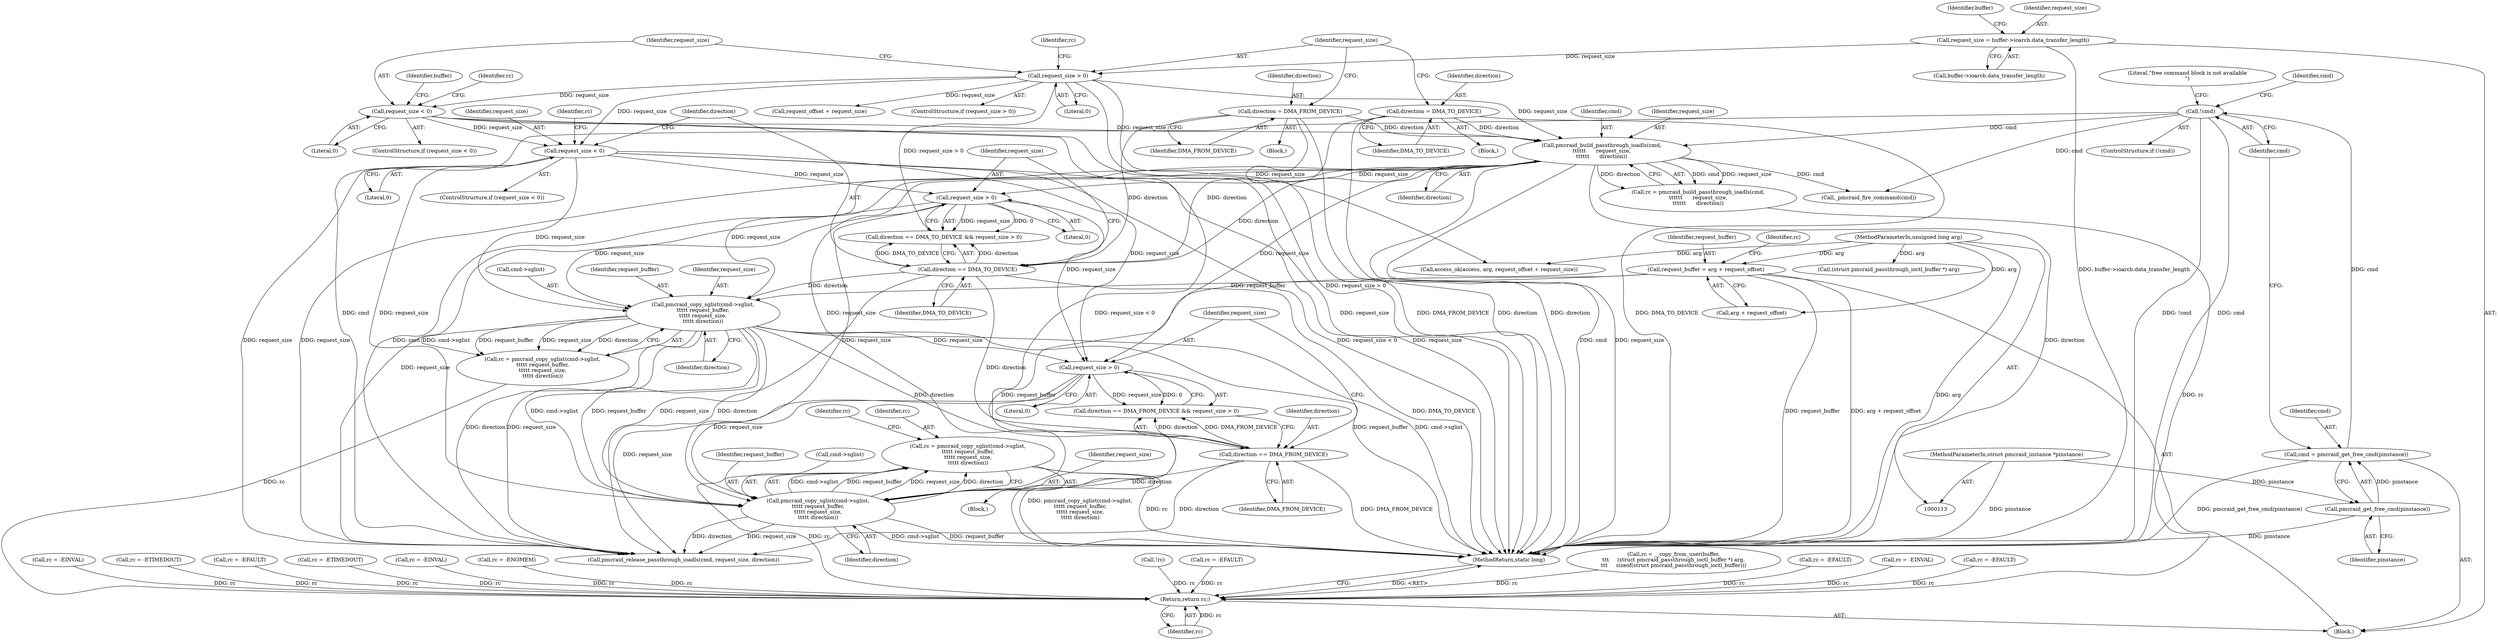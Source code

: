 digraph "0_linux_b5b515445f4f5a905c5dd27e6e682868ccd6c09d@API" {
"1000725" [label="(Call,rc = pmcraid_copy_sglist(cmd->sglist,\n\t\t\t\t\t request_buffer,\n\t\t\t\t\t request_size,\n\t\t\t\t\t direction))"];
"1000727" [label="(Call,pmcraid_copy_sglist(cmd->sglist,\n\t\t\t\t\t request_buffer,\n\t\t\t\t\t request_size,\n\t\t\t\t\t direction))"];
"1000488" [label="(Call,pmcraid_copy_sglist(cmd->sglist,\n\t\t\t\t\t request_buffer,\n\t\t\t\t\t request_size,\n\t\t\t\t\t direction))"];
"1000197" [label="(Call,request_buffer = arg + request_offset)"];
"1000117" [label="(MethodParameterIn,unsigned long arg)"];
"1000482" [label="(Call,request_size > 0)"];
"1000468" [label="(Call,request_size < 0)"];
"1000275" [label="(Call,request_size < 0)"];
"1000252" [label="(Call,request_size > 0)"];
"1000221" [label="(Call,request_size = buffer->ioarcb.data_transfer_length)"];
"1000456" [label="(Call,pmcraid_build_passthrough_ioadls(cmd,\n\t\t\t\t\t\t      request_size,\n\t\t\t\t\t\t      direction))"];
"1000303" [label="(Call,!cmd)"];
"1000298" [label="(Call,cmd = pmcraid_get_free_cmd(pinstance))"];
"1000300" [label="(Call,pmcraid_get_free_cmd(pinstance))"];
"1000114" [label="(MethodParameterIn,struct pmcraid_instance *pinstance)"];
"1000240" [label="(Call,direction = DMA_TO_DEVICE)"];
"1000248" [label="(Call,direction = DMA_FROM_DEVICE)"];
"1000479" [label="(Call,direction == DMA_TO_DEVICE)"];
"1000721" [label="(Call,request_size > 0)"];
"1000718" [label="(Call,direction == DMA_FROM_DEVICE)"];
"1000753" [label="(Return,return rc;)"];
"1000118" [label="(Block,)"];
"1000478" [label="(Call,direction == DMA_TO_DEVICE && request_size > 0)"];
"1000469" [label="(Identifier,request_size)"];
"1000257" [label="(Identifier,rc)"];
"1000198" [label="(Identifier,request_buffer)"];
"1000304" [label="(Identifier,cmd)"];
"1000261" [label="(Call,request_offset + request_size)"];
"1000265" [label="(Call,!rc)"];
"1000248" [label="(Call,direction = DMA_FROM_DEVICE)"];
"1000299" [label="(Identifier,cmd)"];
"1000726" [label="(Identifier,rc)"];
"1000206" [label="(Call,(struct pmcraid_passthrough_ioctl_buffer *) arg)"];
"1000479" [label="(Call,direction == DMA_TO_DEVICE)"];
"1000739" [label="(Call,rc = -EFAULT)"];
"1000258" [label="(Call,access_ok(access, arg, request_offset + request_size))"];
"1000244" [label="(Block,)"];
"1000251" [label="(ControlStructure,if (request_size > 0))"];
"1000202" [label="(Call,rc = __copy_from_user(buffer,\n\t\t\t     (struct pmcraid_passthrough_ioctl_buffer *) arg,\n\t\t\t     sizeof(struct pmcraid_passthrough_ioctl_buffer)))"];
"1000315" [label="(Identifier,cmd)"];
"1000216" [label="(Call,rc = -EFAULT)"];
"1000723" [label="(Literal,0)"];
"1000481" [label="(Identifier,DMA_TO_DEVICE)"];
"1000293" [label="(Call,rc = -EINVAL)"];
"1000755" [label="(MethodReturn,static long)"];
"1000486" [label="(Call,rc = pmcraid_copy_sglist(cmd->sglist,\n\t\t\t\t\t request_buffer,\n\t\t\t\t\t request_size,\n\t\t\t\t\t direction))"];
"1000456" [label="(Call,pmcraid_build_passthrough_ioadls(cmd,\n\t\t\t\t\t\t      request_size,\n\t\t\t\t\t\t      direction))"];
"1000754" [label="(Identifier,rc)"];
"1000277" [label="(Literal,0)"];
"1000199" [label="(Call,arg + request_offset)"];
"1000459" [label="(Identifier,direction)"];
"1000467" [label="(ControlStructure,if (request_size < 0))"];
"1000242" [label="(Identifier,DMA_TO_DEVICE)"];
"1000711" [label="(Call,rc = -EFAULT)"];
"1000727" [label="(Call,pmcraid_copy_sglist(cmd->sglist,\n\t\t\t\t\t request_buffer,\n\t\t\t\t\t request_size,\n\t\t\t\t\t direction))"];
"1000721" [label="(Call,request_size > 0)"];
"1000249" [label="(Identifier,direction)"];
"1000492" [label="(Identifier,request_buffer)"];
"1000718" [label="(Call,direction == DMA_FROM_DEVICE)"];
"1000493" [label="(Identifier,request_size)"];
"1000552" [label="(Call,_pmcraid_fire_command(cmd))"];
"1000720" [label="(Identifier,DMA_FROM_DEVICE)"];
"1000302" [label="(ControlStructure,if (!cmd))"];
"1000488" [label="(Call,pmcraid_copy_sglist(cmd->sglist,\n\t\t\t\t\t request_buffer,\n\t\t\t\t\t request_size,\n\t\t\t\t\t direction))"];
"1000253" [label="(Identifier,request_size)"];
"1000735" [label="(Identifier,rc)"];
"1000753" [label="(Return,return rc;)"];
"1000223" [label="(Call,buffer->ioarcb.data_transfer_length)"];
"1000468" [label="(Call,request_size < 0)"];
"1000303" [label="(Call,!cmd)"];
"1000722" [label="(Identifier,request_size)"];
"1000279" [label="(Call,rc = -EINVAL)"];
"1000671" [label="(Call,rc = -ETIMEDOUT)"];
"1000250" [label="(Identifier,DMA_FROM_DEVICE)"];
"1000280" [label="(Identifier,rc)"];
"1000241" [label="(Identifier,direction)"];
"1000454" [label="(Call,rc = pmcraid_build_passthrough_ioadls(cmd,\n\t\t\t\t\t\t      request_size,\n\t\t\t\t\t\t      direction))"];
"1000221" [label="(Call,request_size = buffer->ioarcb.data_transfer_length)"];
"1000240" [label="(Call,direction = DMA_TO_DEVICE)"];
"1000117" [label="(MethodParameterIn,unsigned long arg)"];
"1000288" [label="(Identifier,buffer)"];
"1000484" [label="(Literal,0)"];
"1000301" [label="(Identifier,pinstance)"];
"1000307" [label="(Literal,\"free command block is not available\n\")"];
"1000482" [label="(Call,request_size > 0)"];
"1000473" [label="(Identifier,rc)"];
"1000725" [label="(Call,rc = pmcraid_copy_sglist(cmd->sglist,\n\t\t\t\t\t request_buffer,\n\t\t\t\t\t request_size,\n\t\t\t\t\t direction))"];
"1000458" [label="(Identifier,request_size)"];
"1000268" [label="(Call,rc = -EFAULT)"];
"1000274" [label="(ControlStructure,if (request_size < 0))"];
"1000733" [label="(Identifier,direction)"];
"1000692" [label="(Call,rc = -ETIMEDOUT)"];
"1000232" [label="(Identifier,buffer)"];
"1000489" [label="(Call,cmd->sglist)"];
"1000197" [label="(Call,request_buffer = arg + request_offset)"];
"1000717" [label="(Call,direction == DMA_FROM_DEVICE && request_size > 0)"];
"1000275" [label="(Call,request_size < 0)"];
"1000494" [label="(Identifier,direction)"];
"1000203" [label="(Identifier,rc)"];
"1000254" [label="(Literal,0)"];
"1000236" [label="(Block,)"];
"1000483" [label="(Identifier,request_size)"];
"1000472" [label="(Call,rc = -EINVAL)"];
"1000300" [label="(Call,pmcraid_get_free_cmd(pinstance))"];
"1000114" [label="(MethodParameterIn,struct pmcraid_instance *pinstance)"];
"1000298" [label="(Call,cmd = pmcraid_get_free_cmd(pinstance))"];
"1000719" [label="(Identifier,direction)"];
"1000731" [label="(Identifier,request_buffer)"];
"1000457" [label="(Identifier,cmd)"];
"1000744" [label="(Call,pmcraid_release_passthrough_ioadls(cmd, request_size, direction))"];
"1000470" [label="(Literal,0)"];
"1000724" [label="(Block,)"];
"1000308" [label="(Call,rc = -ENOMEM)"];
"1000728" [label="(Call,cmd->sglist)"];
"1000252" [label="(Call,request_size > 0)"];
"1000480" [label="(Identifier,direction)"];
"1000276" [label="(Identifier,request_size)"];
"1000732" [label="(Identifier,request_size)"];
"1000222" [label="(Identifier,request_size)"];
"1000725" -> "1000724"  [label="AST: "];
"1000725" -> "1000727"  [label="CFG: "];
"1000726" -> "1000725"  [label="AST: "];
"1000727" -> "1000725"  [label="AST: "];
"1000735" -> "1000725"  [label="CFG: "];
"1000725" -> "1000755"  [label="DDG: pmcraid_copy_sglist(cmd->sglist,\n\t\t\t\t\t request_buffer,\n\t\t\t\t\t request_size,\n\t\t\t\t\t direction)"];
"1000725" -> "1000755"  [label="DDG: rc"];
"1000727" -> "1000725"  [label="DDG: cmd->sglist"];
"1000727" -> "1000725"  [label="DDG: request_buffer"];
"1000727" -> "1000725"  [label="DDG: request_size"];
"1000727" -> "1000725"  [label="DDG: direction"];
"1000725" -> "1000753"  [label="DDG: rc"];
"1000727" -> "1000733"  [label="CFG: "];
"1000728" -> "1000727"  [label="AST: "];
"1000731" -> "1000727"  [label="AST: "];
"1000732" -> "1000727"  [label="AST: "];
"1000733" -> "1000727"  [label="AST: "];
"1000727" -> "1000755"  [label="DDG: request_buffer"];
"1000727" -> "1000755"  [label="DDG: cmd->sglist"];
"1000488" -> "1000727"  [label="DDG: cmd->sglist"];
"1000488" -> "1000727"  [label="DDG: request_buffer"];
"1000488" -> "1000727"  [label="DDG: request_size"];
"1000197" -> "1000727"  [label="DDG: request_buffer"];
"1000482" -> "1000727"  [label="DDG: request_size"];
"1000468" -> "1000727"  [label="DDG: request_size"];
"1000456" -> "1000727"  [label="DDG: request_size"];
"1000721" -> "1000727"  [label="DDG: request_size"];
"1000718" -> "1000727"  [label="DDG: direction"];
"1000727" -> "1000744"  [label="DDG: request_size"];
"1000727" -> "1000744"  [label="DDG: direction"];
"1000488" -> "1000486"  [label="AST: "];
"1000488" -> "1000494"  [label="CFG: "];
"1000489" -> "1000488"  [label="AST: "];
"1000492" -> "1000488"  [label="AST: "];
"1000493" -> "1000488"  [label="AST: "];
"1000494" -> "1000488"  [label="AST: "];
"1000486" -> "1000488"  [label="CFG: "];
"1000488" -> "1000755"  [label="DDG: cmd->sglist"];
"1000488" -> "1000755"  [label="DDG: request_buffer"];
"1000488" -> "1000486"  [label="DDG: cmd->sglist"];
"1000488" -> "1000486"  [label="DDG: request_buffer"];
"1000488" -> "1000486"  [label="DDG: request_size"];
"1000488" -> "1000486"  [label="DDG: direction"];
"1000197" -> "1000488"  [label="DDG: request_buffer"];
"1000482" -> "1000488"  [label="DDG: request_size"];
"1000468" -> "1000488"  [label="DDG: request_size"];
"1000456" -> "1000488"  [label="DDG: request_size"];
"1000479" -> "1000488"  [label="DDG: direction"];
"1000488" -> "1000718"  [label="DDG: direction"];
"1000488" -> "1000721"  [label="DDG: request_size"];
"1000488" -> "1000744"  [label="DDG: request_size"];
"1000488" -> "1000744"  [label="DDG: direction"];
"1000197" -> "1000118"  [label="AST: "];
"1000197" -> "1000199"  [label="CFG: "];
"1000198" -> "1000197"  [label="AST: "];
"1000199" -> "1000197"  [label="AST: "];
"1000203" -> "1000197"  [label="CFG: "];
"1000197" -> "1000755"  [label="DDG: arg + request_offset"];
"1000197" -> "1000755"  [label="DDG: request_buffer"];
"1000117" -> "1000197"  [label="DDG: arg"];
"1000117" -> "1000113"  [label="AST: "];
"1000117" -> "1000755"  [label="DDG: arg"];
"1000117" -> "1000199"  [label="DDG: arg"];
"1000117" -> "1000206"  [label="DDG: arg"];
"1000117" -> "1000258"  [label="DDG: arg"];
"1000482" -> "1000478"  [label="AST: "];
"1000482" -> "1000484"  [label="CFG: "];
"1000483" -> "1000482"  [label="AST: "];
"1000484" -> "1000482"  [label="AST: "];
"1000478" -> "1000482"  [label="CFG: "];
"1000482" -> "1000478"  [label="DDG: request_size"];
"1000482" -> "1000478"  [label="DDG: 0"];
"1000468" -> "1000482"  [label="DDG: request_size"];
"1000456" -> "1000482"  [label="DDG: request_size"];
"1000482" -> "1000721"  [label="DDG: request_size"];
"1000482" -> "1000744"  [label="DDG: request_size"];
"1000468" -> "1000467"  [label="AST: "];
"1000468" -> "1000470"  [label="CFG: "];
"1000469" -> "1000468"  [label="AST: "];
"1000470" -> "1000468"  [label="AST: "];
"1000473" -> "1000468"  [label="CFG: "];
"1000480" -> "1000468"  [label="CFG: "];
"1000468" -> "1000755"  [label="DDG: request_size < 0"];
"1000468" -> "1000755"  [label="DDG: request_size"];
"1000275" -> "1000468"  [label="DDG: request_size"];
"1000252" -> "1000468"  [label="DDG: request_size"];
"1000468" -> "1000721"  [label="DDG: request_size"];
"1000468" -> "1000744"  [label="DDG: request_size"];
"1000275" -> "1000274"  [label="AST: "];
"1000275" -> "1000277"  [label="CFG: "];
"1000276" -> "1000275"  [label="AST: "];
"1000277" -> "1000275"  [label="AST: "];
"1000280" -> "1000275"  [label="CFG: "];
"1000288" -> "1000275"  [label="CFG: "];
"1000275" -> "1000755"  [label="DDG: request_size < 0"];
"1000275" -> "1000755"  [label="DDG: request_size"];
"1000252" -> "1000275"  [label="DDG: request_size"];
"1000275" -> "1000456"  [label="DDG: request_size"];
"1000252" -> "1000251"  [label="AST: "];
"1000252" -> "1000254"  [label="CFG: "];
"1000253" -> "1000252"  [label="AST: "];
"1000254" -> "1000252"  [label="AST: "];
"1000257" -> "1000252"  [label="CFG: "];
"1000276" -> "1000252"  [label="CFG: "];
"1000252" -> "1000755"  [label="DDG: request_size > 0"];
"1000221" -> "1000252"  [label="DDG: request_size"];
"1000252" -> "1000258"  [label="DDG: request_size"];
"1000252" -> "1000261"  [label="DDG: request_size"];
"1000252" -> "1000456"  [label="DDG: request_size"];
"1000252" -> "1000478"  [label="DDG: request_size > 0"];
"1000221" -> "1000118"  [label="AST: "];
"1000221" -> "1000223"  [label="CFG: "];
"1000222" -> "1000221"  [label="AST: "];
"1000223" -> "1000221"  [label="AST: "];
"1000232" -> "1000221"  [label="CFG: "];
"1000221" -> "1000755"  [label="DDG: buffer->ioarcb.data_transfer_length"];
"1000456" -> "1000454"  [label="AST: "];
"1000456" -> "1000459"  [label="CFG: "];
"1000457" -> "1000456"  [label="AST: "];
"1000458" -> "1000456"  [label="AST: "];
"1000459" -> "1000456"  [label="AST: "];
"1000454" -> "1000456"  [label="CFG: "];
"1000456" -> "1000755"  [label="DDG: direction"];
"1000456" -> "1000755"  [label="DDG: cmd"];
"1000456" -> "1000755"  [label="DDG: request_size"];
"1000456" -> "1000454"  [label="DDG: cmd"];
"1000456" -> "1000454"  [label="DDG: request_size"];
"1000456" -> "1000454"  [label="DDG: direction"];
"1000303" -> "1000456"  [label="DDG: cmd"];
"1000240" -> "1000456"  [label="DDG: direction"];
"1000248" -> "1000456"  [label="DDG: direction"];
"1000456" -> "1000479"  [label="DDG: direction"];
"1000456" -> "1000552"  [label="DDG: cmd"];
"1000456" -> "1000721"  [label="DDG: request_size"];
"1000456" -> "1000744"  [label="DDG: cmd"];
"1000456" -> "1000744"  [label="DDG: request_size"];
"1000303" -> "1000302"  [label="AST: "];
"1000303" -> "1000304"  [label="CFG: "];
"1000304" -> "1000303"  [label="AST: "];
"1000307" -> "1000303"  [label="CFG: "];
"1000315" -> "1000303"  [label="CFG: "];
"1000303" -> "1000755"  [label="DDG: cmd"];
"1000303" -> "1000755"  [label="DDG: !cmd"];
"1000298" -> "1000303"  [label="DDG: cmd"];
"1000303" -> "1000552"  [label="DDG: cmd"];
"1000303" -> "1000744"  [label="DDG: cmd"];
"1000298" -> "1000118"  [label="AST: "];
"1000298" -> "1000300"  [label="CFG: "];
"1000299" -> "1000298"  [label="AST: "];
"1000300" -> "1000298"  [label="AST: "];
"1000304" -> "1000298"  [label="CFG: "];
"1000298" -> "1000755"  [label="DDG: pmcraid_get_free_cmd(pinstance)"];
"1000300" -> "1000298"  [label="DDG: pinstance"];
"1000300" -> "1000301"  [label="CFG: "];
"1000301" -> "1000300"  [label="AST: "];
"1000300" -> "1000755"  [label="DDG: pinstance"];
"1000114" -> "1000300"  [label="DDG: pinstance"];
"1000114" -> "1000113"  [label="AST: "];
"1000114" -> "1000755"  [label="DDG: pinstance"];
"1000240" -> "1000236"  [label="AST: "];
"1000240" -> "1000242"  [label="CFG: "];
"1000241" -> "1000240"  [label="AST: "];
"1000242" -> "1000240"  [label="AST: "];
"1000253" -> "1000240"  [label="CFG: "];
"1000240" -> "1000755"  [label="DDG: DMA_TO_DEVICE"];
"1000240" -> "1000755"  [label="DDG: direction"];
"1000240" -> "1000479"  [label="DDG: direction"];
"1000248" -> "1000244"  [label="AST: "];
"1000248" -> "1000250"  [label="CFG: "];
"1000249" -> "1000248"  [label="AST: "];
"1000250" -> "1000248"  [label="AST: "];
"1000253" -> "1000248"  [label="CFG: "];
"1000248" -> "1000755"  [label="DDG: DMA_FROM_DEVICE"];
"1000248" -> "1000755"  [label="DDG: direction"];
"1000248" -> "1000479"  [label="DDG: direction"];
"1000479" -> "1000478"  [label="AST: "];
"1000479" -> "1000481"  [label="CFG: "];
"1000480" -> "1000479"  [label="AST: "];
"1000481" -> "1000479"  [label="AST: "];
"1000483" -> "1000479"  [label="CFG: "];
"1000478" -> "1000479"  [label="CFG: "];
"1000479" -> "1000755"  [label="DDG: DMA_TO_DEVICE"];
"1000479" -> "1000478"  [label="DDG: direction"];
"1000479" -> "1000478"  [label="DDG: DMA_TO_DEVICE"];
"1000479" -> "1000718"  [label="DDG: direction"];
"1000479" -> "1000744"  [label="DDG: direction"];
"1000721" -> "1000717"  [label="AST: "];
"1000721" -> "1000723"  [label="CFG: "];
"1000722" -> "1000721"  [label="AST: "];
"1000723" -> "1000721"  [label="AST: "];
"1000717" -> "1000721"  [label="CFG: "];
"1000721" -> "1000717"  [label="DDG: request_size"];
"1000721" -> "1000717"  [label="DDG: 0"];
"1000721" -> "1000744"  [label="DDG: request_size"];
"1000718" -> "1000717"  [label="AST: "];
"1000718" -> "1000720"  [label="CFG: "];
"1000719" -> "1000718"  [label="AST: "];
"1000720" -> "1000718"  [label="AST: "];
"1000722" -> "1000718"  [label="CFG: "];
"1000717" -> "1000718"  [label="CFG: "];
"1000718" -> "1000755"  [label="DDG: DMA_FROM_DEVICE"];
"1000718" -> "1000717"  [label="DDG: direction"];
"1000718" -> "1000717"  [label="DDG: DMA_FROM_DEVICE"];
"1000718" -> "1000744"  [label="DDG: direction"];
"1000753" -> "1000118"  [label="AST: "];
"1000753" -> "1000754"  [label="CFG: "];
"1000754" -> "1000753"  [label="AST: "];
"1000755" -> "1000753"  [label="CFG: "];
"1000753" -> "1000755"  [label="DDG: <RET>"];
"1000754" -> "1000753"  [label="DDG: rc"];
"1000454" -> "1000753"  [label="DDG: rc"];
"1000711" -> "1000753"  [label="DDG: rc"];
"1000293" -> "1000753"  [label="DDG: rc"];
"1000279" -> "1000753"  [label="DDG: rc"];
"1000216" -> "1000753"  [label="DDG: rc"];
"1000268" -> "1000753"  [label="DDG: rc"];
"1000671" -> "1000753"  [label="DDG: rc"];
"1000265" -> "1000753"  [label="DDG: rc"];
"1000472" -> "1000753"  [label="DDG: rc"];
"1000486" -> "1000753"  [label="DDG: rc"];
"1000308" -> "1000753"  [label="DDG: rc"];
"1000692" -> "1000753"  [label="DDG: rc"];
"1000202" -> "1000753"  [label="DDG: rc"];
"1000739" -> "1000753"  [label="DDG: rc"];
}
